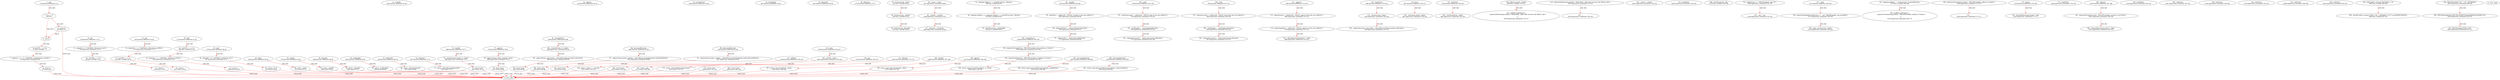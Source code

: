 digraph  {
13 [label="2_ mul\n13-function_definition-3-10", type_label=function_definition];
30 [label="3_ if_a == 0\n30-if-4-6", type_label=if];
1527 [label="3_ end_if", type_label=end_if];
35 [label="4_ return 0;\n35-return-5-5", type_label=return];
37 [label="6_ uint256 c = a * b;\n37-new_variable-7-7", type_label=new_variable];
45 [label="7_ require(c / a == b, \"SafeMath: multiplication overflow\");\n45-expression_statement-8-8", type_label=expression_statement];
57 [label="8_ return c;\n57-return-9-9", type_label=return];
59 [label="10_ div\n59-function_definition-11-15", type_label=function_definition];
76 [label="11_ require(b > 0, \"SafeMath: division by zero\");\n76-expression_statement-12-12", type_label=expression_statement];
86 [label="12_ uint256 c = a / b;\n86-new_variable-13-13", type_label=new_variable];
94 [label="13_ return c;\n94-return-14-14", type_label=return];
96 [label="15_ sub\n96-function_definition-16-20", type_label=function_definition];
113 [label="16_ require(b <= a, \"SafeMath: subtraction overflow\");\n113-expression_statement-17-17", type_label=expression_statement];
123 [label="17_ uint256 c = a - b;\n123-new_variable-18-18", type_label=new_variable];
131 [label="18_ return c;\n131-return-19-19", type_label=return];
133 [label="20_ add\n133-function_definition-21-25", type_label=function_definition];
150 [label="21_ uint256 c = a + b;\n150-new_variable-22-22", type_label=new_variable];
158 [label="22_ require(c >= a, \"SafeMath: addition overflow\");\n158-expression_statement-23-23", type_label=expression_statement];
168 [label="23_ return c;\n168-return-24-24", type_label=return];
170 [label="25_ mod\n170-function_definition-26-29", type_label=function_definition];
187 [label="26_ require(b != 0, \"SafeMath: modulo by zero\");\n187-expression_statement-27-27", type_label=expression_statement];
197 [label="27_ return a % b;\n197-return-28-28", type_label=return];
204 [label="31_ transfer\n204-function_definition-32-32", type_label=function_definition];
219 [label="32_ approve\n219-function_definition-33-33", type_label=function_definition];
234 [label="33_ transferFrom\n234-function_definition-34-34", type_label=function_definition];
253 [label="34_ totalSupply\n253-function_definition-35-35", type_label=function_definition];
261 [label="35_ balanceOf\n261-function_definition-36-36", type_label=function_definition];
273 [label="36_ allowance\n273-function_definition-37-37", type_label=function_definition];
323 [label="41_ string private _name;\n323-new_variable-42-42", type_label=new_variable];
328 [label="42_ string private _symbol;\n328-new_variable-43-43", type_label=new_variable];
333 [label="43_ uint8 private _decimals;\n333-new_variable-44-44", type_label=new_variable];
352 [label="45_ _name = name;\n352-expression_statement-46-46", type_label=expression_statement];
356 [label="46_ _symbol = symbol;\n356-expression_statement-47-47", type_label=expression_statement];
360 [label="47_ _decimals = decimals;\n360-expression_statement-48-48", type_label=expression_statement];
364 [label="49_ name\n364-function_definition-50-52", type_label=function_definition];
373 [label="50_ return _name;\n373-return-51-51", type_label=return];
375 [label="52_ symbol\n375-function_definition-53-55", type_label=function_definition];
384 [label="53_ return _symbol;\n384-return-54-54", type_label=return];
386 [label="55_ decimals\n386-function_definition-56-58", type_label=function_definition];
395 [label="56_ return _decimals;\n395-return-57-57", type_label=return];
408 [label="61_ mapping (address => uint256) private _balances;\n408-new_variable-62-62", type_label=new_variable];
415 [label="62_ mapping (address => mapping (address => uint256)) private _allowed;\n415-new_variable-63-63", type_label=new_variable];
424 [label="63_ uint256 private _totalSupply;\n424-new_variable-64-64", type_label=new_variable];
429 [label="64_ totalSupply\n429-function_definition-65-67", type_label=function_definition];
438 [label="65_ return _totalSupply;\n438-return-66-66", type_label=return];
440 [label="67_ balanceOf\n440-function_definition-68-70", type_label=function_definition];
453 [label="68_ return _balances[owner];\n453-return-69-69", type_label=return];
457 [label="70_ allowance\n457-function_definition-71-73", type_label=function_definition];
474 [label="71_ return _allowed[owner][spender];\n474-return-72-72", type_label=return];
480 [label="73_ transfer\n480-function_definition-74-77", type_label=function_definition];
496 [label="74_ _transfer(msg.sender, to, value);\n496-expression_statement-75-75", type_label=expression_statement];
507 [label="75_ return true;\n507-return-76-76", type_label=return];
510 [label="77_ approve\n510-function_definition-78-81", type_label=function_definition];
526 [label="78_ _approve(msg.sender, spender, value);\n526-expression_statement-79-79", type_label=expression_statement];
537 [label="79_ return true;\n537-return-80-80", type_label=return];
540 [label="81_ transferFrom\n540-function_definition-82-86", type_label=function_definition];
560 [label="82_ _transfer(from, to, value);\n560-expression_statement-83-83", type_label=expression_statement];
569 [label="83_ _approve(from, msg.sender, _allowed[from][msg.sender].sub(value));\n569-expression_statement-84-84", type_label=expression_statement];
591 [label="84_ return true;\n591-return-85-85", type_label=return];
594 [label="86_ increaseAllowance\n594-function_definition-87-90", type_label=function_definition];
610 [label="87_ _approve(msg.sender, spender, _allowed[msg.sender][spender].add(addedValue));\n610-expression_statement-88-88", type_label=expression_statement];
632 [label="88_ return true;\n632-return-89-89", type_label=return];
635 [label="90_ decreaseAllowance\n635-function_definition-91-94", type_label=function_definition];
651 [label="91_ _approve(msg.sender, spender, _allowed[msg.sender][spender].sub(subtractedValue));\n651-expression_statement-92-92", type_label=expression_statement];
673 [label="92_ return true;\n673-return-93-93", type_label=return];
676 [label="94_ _transfer\n676-function_definition-95-100", type_label=function_definition];
692 [label="95_ require(to != address(0), \"ERC20: transfer to the zero address\");\n692-expression_statement-96-96", type_label=expression_statement];
704 [label="96_ _balances[from] = _balances[from].sub(value);\n704-expression_statement-97-97", type_label=expression_statement];
717 [label="97_ _balances[to] = _balances[to].add(value);\n717-expression_statement-98-98", type_label=expression_statement];
738 [label="100_ _mint\n738-function_definition-101-106", type_label=function_definition];
750 [label="101_ require(account != address(0), \"ERC20: mint to the zero address\");\n750-expression_statement-102-102", type_label=expression_statement];
762 [label="102_ _totalSupply = _totalSupply.add(value);\n762-expression_statement-103-103", type_label=expression_statement];
771 [label="103_ _balances[account] = _balances[account].add(value);\n771-expression_statement-104-104", type_label=expression_statement];
794 [label="106_ _burn\n794-function_definition-107-112", type_label=function_definition];
806 [label="107_ require(account != address(0), \"ERC20: burn from the zero address\");\n806-expression_statement-108-108", type_label=expression_statement];
818 [label="108_ _totalSupply = _totalSupply.sub(value);\n818-expression_statement-109-109", type_label=expression_statement];
827 [label="109_ _balances[account] = _balances[account].sub(value);\n827-expression_statement-110-110", type_label=expression_statement];
850 [label="112_ _approve\n850-function_definition-113-118", type_label=function_definition];
866 [label="113_ require(owner != address(0), \"ERC20: approve from the zero address\");\n866-expression_statement-114-114", type_label=expression_statement];
878 [label="114_ require(spender != address(0), \"ERC20: approve to the zero address\");\n878-expression_statement-115-115", type_label=expression_statement];
890 [label="115_ _allowed[owner][spender] = value;\n890-expression_statement-116-116", type_label=expression_statement];
906 [label="118_ _burnFrom\n906-function_definition-119-122", type_label=function_definition];
918 [label="119_ _burn(account, value);\n918-expression_statement-120-120", type_label=expression_statement];
925 [label="120_ _approve(account, msg.sender, _allowed[account][msg.sender].sub(value));\n925-expression_statement-121-121", type_label=expression_statement];
953 [label="124_ burn\n953-function_definition-125-127", type_label=function_definition];
961 [label="125_ _burn(msg.sender, value);\n961-expression_statement-126-126", type_label=expression_statement];
970 [label="127_ burnFrom\n970-function_definition-128-130", type_label=function_definition];
982 [label="128_ _burnFrom(from, value);\n982-expression_statement-129-129", type_label=expression_statement];
995 [label="132_ address private _minter;\n995-new_variable-133-133", type_label=new_variable];
1000 [label="133_ modifier onlyMinter() {\n        require(isMinter(msg.sender), \"MinterRole: caller does not have the Minter role\");\n        _;\n    }\n1000-expression_statement-134-137", type_label=expression_statement];
1003 [label="134_ require(isMinter(msg.sender), \"MinterRole: caller does not have the Minter role\");\n1003-expression_statement-135-135", type_label=expression_statement];
1016 [label="135_ _;\n1016-expression_statement-136-136", type_label=expression_statement];
1018 [label="137_ isMinter\n1018-function_definition-138-140", type_label=function_definition];
1031 [label="138_ return _minter == account;\n1031-return-139-139", type_label=return];
1041 [label="141_ _minter = minter;\n1041-expression_statement-142-142", type_label=expression_statement];
1045 [label="143_ mint\n1045-function_definition-144-147", type_label=function_definition];
1056 [label="143_ onlyMinter\n1056-expression_statement-144-144", type_label=expression_statement];
1063 [label="144_ _mint(to, value);\n1063-expression_statement-145-145", type_label=expression_statement];
1070 [label="145_ return true;\n1070-return-146-146", type_label=return];
1079 [label="149_ uint256 private _cap;\n1079-new_variable-150-150", type_label=new_variable];
1090 [label="151_ require(cap > 0, \"ERC20Capped: cap is 0\");\n1090-expression_statement-152-152", type_label=expression_statement];
1100 [label="152_ _cap = cap;\n1100-expression_statement-153-153", type_label=expression_statement];
1104 [label="154_ cap\n1104-function_definition-155-157", type_label=function_definition];
1113 [label="155_ return _cap;\n1113-return-156-156", type_label=return];
1115 [label="157_ _mint\n1115-function_definition-158-161", type_label=function_definition];
1127 [label="158_ require(totalSupply().add(value) <= _cap, \"ERC20Capped: cap exceeded\");\n1127-expression_statement-159-159", type_label=expression_statement];
1143 [label="159_ super._mint(account, value);\n1143-expression_statement-160-160", type_label=expression_statement];
1176 [label="167_ mapping (address => bool) private _frozenAddresses;\n1176-new_variable-168-168", type_label=new_variable];
1183 [label="168_ modifier notFrozen() {\n        require(!isFrozen(msg.sender), \"ERC20Freezable: address is frozen\");\n        _;\n    }\n1183-expression_statement-169-172", type_label=expression_statement];
1186 [label="169_ require(!isFrozen(msg.sender), \"ERC20Freezable: address is frozen\");\n1186-expression_statement-170-170", type_label=expression_statement];
1200 [label="170_ _;\n1200-expression_statement-171-171", type_label=expression_statement];
1202 [label="172_ isFrozen\n1202-function_definition-173-175", type_label=function_definition];
1215 [label="173_ return _frozenAddresses[account];\n1215-return-174-174", type_label=return];
1219 [label="175_ freeze\n1219-function_definition-176-180", type_label=function_definition];
1226 [label="175_ onlyMinter\n1226-expression_statement-176-176", type_label=expression_statement];
1233 [label="176_ _frozenAddresses[account] = true;\n1233-expression_statement-177-177", type_label=expression_statement];
1244 [label="178_ return true;\n1244-return-179-179", type_label=return];
1247 [label="180_ unfreeze\n1247-function_definition-181-186", type_label=function_definition];
1254 [label="180_ onlyMinter\n1254-expression_statement-181-181", type_label=expression_statement];
1261 [label="181_ require(isFrozen(account), \"ERC20Freezable: account is not frozen\");\n1261-expression_statement-182-182", type_label=expression_statement];
1272 [label="182_ _frozenAddresses[account] = false;\n1272-expression_statement-183-183", type_label=expression_statement];
1283 [label="184_ return true;\n1283-return-185-185", type_label=return];
1286 [label="186_ transfer\n1286-function_definition-187-189", type_label=function_definition];
1297 [label="186_ notFrozen\n1297-expression_statement-187-187", type_label=expression_statement];
1304 [label="187_ return super.transfer(to, value);\n1304-return-188-188", type_label=return];
1313 [label="189_ approve\n1313-function_definition-190-192", type_label=function_definition];
1324 [label="189_ notFrozen\n1324-expression_statement-190-190", type_label=expression_statement];
1331 [label="190_ return super.approve(spender, value);\n1331-return-191-191", type_label=return];
1340 [label="192_ transferFrom\n1340-function_definition-193-197", type_label=function_definition];
1355 [label="192_ notFrozen\n1355-expression_statement-193-193", type_label=expression_statement];
1362 [label="193_ require(!isFrozen(from), \"ERC20Freezable: from address is frozen\");\n1362-expression_statement-194-194", type_label=expression_statement];
1374 [label="194_ require(!isFrozen(to), \"ERC20Freezable: to address is frozen\");\n1374-expression_statement-195-195", type_label=expression_statement];
1386 [label="195_ return super.transferFrom(from, to, value);\n1386-return-196-196", type_label=return];
1397 [label="197_ increaseAllowance\n1397-function_definition-198-200", type_label=function_definition];
1408 [label="197_ notFrozen\n1408-expression_statement-198-198", type_label=expression_statement];
1415 [label="198_ return super.increaseAllowance(spender, addedValue);\n1415-return-199-199", type_label=return];
1424 [label="200_ decreaseAllowance\n1424-function_definition-201-203", type_label=function_definition];
1435 [label="200_ notFrozen\n1435-expression_statement-201-201", type_label=expression_statement];
1442 [label="201_ return super.decreaseAllowance(spender, subtractedValue);\n1442-return-202-202", type_label=return];
1463 [label="205_ uint8 public constant DECIMALS = 18;\n1463-new_variable-206-206", type_label=new_variable];
1469 [label="206_ uint256 public constant TOTAL_CAP = 40000000 * (10 ** uint256(DECIMALS));\n1469-new_variable-207-207", type_label=new_variable];
1483 [label="208_ ERC20Detailed(\"L2T\", \"L2T\", DECIMALS)\n1483-expression_statement-209-209", type_label=expression_statement];
1493 [label="209_ ERC20Mintable(0xCA35b7d915458EF540aDe6068dFe2F44E8fa733c)\n1493-expression_statement-210-210", type_label=expression_statement];
1497 [label="210_ ERC20Capped(TOTAL_CAP)\n1497-expression_statement-211-211", type_label=expression_statement];
1 [label="0_ start_node", type_label=start];
2 [label="0_ exit_node", type_label=exit];
13 -> 30  [color=red, controlflow_type=next_line, edge_type=CFG_edge, key=0, label=next_line];
30 -> 35  [color=red, controlflow_type=pos_next, edge_type=CFG_edge, key=0, label=pos_next];
30 -> 1527  [color=red, controlflow_type=neg_next, edge_type=CFG_edge, key=0, label=neg_next];
1527 -> 37  [color=red, controlflow_type=next_line, edge_type=CFG_edge, key=0, label=next_line];
35 -> 1527  [color=red, controlflow_type=end_if, edge_type=CFG_edge, key=0, label=end_if];
35 -> 2  [color=red, controlflow_type=return_exit, edge_type=CFG_edge, key=0, label=return_exit];
37 -> 45  [color=red, controlflow_type=next_line, edge_type=CFG_edge, key=0, label=next_line];
45 -> 57  [color=red, controlflow_type=next_line, edge_type=CFG_edge, key=0, label=next_line];
57 -> 2  [color=red, controlflow_type=return_exit, edge_type=CFG_edge, key=0, label=return_exit];
59 -> 76  [color=red, controlflow_type=next_line, edge_type=CFG_edge, key=0, label=next_line];
76 -> 86  [color=red, controlflow_type=next_line, edge_type=CFG_edge, key=0, label=next_line];
86 -> 94  [color=red, controlflow_type=next_line, edge_type=CFG_edge, key=0, label=next_line];
94 -> 2  [color=red, controlflow_type=return_exit, edge_type=CFG_edge, key=0, label=return_exit];
96 -> 113  [color=red, controlflow_type=next_line, edge_type=CFG_edge, key=0, label=next_line];
113 -> 123  [color=red, controlflow_type=next_line, edge_type=CFG_edge, key=0, label=next_line];
123 -> 131  [color=red, controlflow_type=next_line, edge_type=CFG_edge, key=0, label=next_line];
131 -> 2  [color=red, controlflow_type=return_exit, edge_type=CFG_edge, key=0, label=return_exit];
133 -> 150  [color=red, controlflow_type=next_line, edge_type=CFG_edge, key=0, label=next_line];
150 -> 158  [color=red, controlflow_type=next_line, edge_type=CFG_edge, key=0, label=next_line];
158 -> 168  [color=red, controlflow_type=next_line, edge_type=CFG_edge, key=0, label=next_line];
168 -> 2  [color=red, controlflow_type=return_exit, edge_type=CFG_edge, key=0, label=return_exit];
170 -> 187  [color=red, controlflow_type=next_line, edge_type=CFG_edge, key=0, label=next_line];
187 -> 197  [color=red, controlflow_type=next_line, edge_type=CFG_edge, key=0, label=next_line];
197 -> 2  [color=red, controlflow_type=return_exit, edge_type=CFG_edge, key=0, label=return_exit];
323 -> 328  [color=red, controlflow_type=next_line, edge_type=CFG_edge, key=0, label=next_line];
328 -> 333  [color=red, controlflow_type=next_line, edge_type=CFG_edge, key=0, label=next_line];
352 -> 356  [color=red, controlflow_type=next_line, edge_type=CFG_edge, key=0, label=next_line];
356 -> 360  [color=red, controlflow_type=next_line, edge_type=CFG_edge, key=0, label=next_line];
364 -> 373  [color=red, controlflow_type=next_line, edge_type=CFG_edge, key=0, label=next_line];
373 -> 2  [color=red, controlflow_type=return_exit, edge_type=CFG_edge, key=0, label=return_exit];
375 -> 384  [color=red, controlflow_type=next_line, edge_type=CFG_edge, key=0, label=next_line];
384 -> 2  [color=red, controlflow_type=return_exit, edge_type=CFG_edge, key=0, label=return_exit];
386 -> 395  [color=red, controlflow_type=next_line, edge_type=CFG_edge, key=0, label=next_line];
395 -> 2  [color=red, controlflow_type=return_exit, edge_type=CFG_edge, key=0, label=return_exit];
408 -> 415  [color=red, controlflow_type=next_line, edge_type=CFG_edge, key=0, label=next_line];
415 -> 424  [color=red, controlflow_type=next_line, edge_type=CFG_edge, key=0, label=next_line];
429 -> 438  [color=red, controlflow_type=next_line, edge_type=CFG_edge, key=0, label=next_line];
438 -> 2  [color=red, controlflow_type=return_exit, edge_type=CFG_edge, key=0, label=return_exit];
440 -> 453  [color=red, controlflow_type=next_line, edge_type=CFG_edge, key=0, label=next_line];
453 -> 2  [color=red, controlflow_type=return_exit, edge_type=CFG_edge, key=0, label=return_exit];
457 -> 474  [color=red, controlflow_type=next_line, edge_type=CFG_edge, key=0, label=next_line];
474 -> 2  [color=red, controlflow_type=return_exit, edge_type=CFG_edge, key=0, label=return_exit];
480 -> 496  [color=red, controlflow_type=next_line, edge_type=CFG_edge, key=0, label=next_line];
496 -> 507  [color=red, controlflow_type=next_line, edge_type=CFG_edge, key=0, label=next_line];
507 -> 2  [color=red, controlflow_type=return_exit, edge_type=CFG_edge, key=0, label=return_exit];
510 -> 526  [color=red, controlflow_type=next_line, edge_type=CFG_edge, key=0, label=next_line];
526 -> 537  [color=red, controlflow_type=next_line, edge_type=CFG_edge, key=0, label=next_line];
537 -> 2  [color=red, controlflow_type=return_exit, edge_type=CFG_edge, key=0, label=return_exit];
540 -> 560  [color=red, controlflow_type=next_line, edge_type=CFG_edge, key=0, label=next_line];
560 -> 569  [color=red, controlflow_type=next_line, edge_type=CFG_edge, key=0, label=next_line];
569 -> 591  [color=red, controlflow_type=next_line, edge_type=CFG_edge, key=0, label=next_line];
591 -> 2  [color=red, controlflow_type=return_exit, edge_type=CFG_edge, key=0, label=return_exit];
594 -> 610  [color=red, controlflow_type=next_line, edge_type=CFG_edge, key=0, label=next_line];
610 -> 632  [color=red, controlflow_type=next_line, edge_type=CFG_edge, key=0, label=next_line];
632 -> 2  [color=red, controlflow_type=return_exit, edge_type=CFG_edge, key=0, label=return_exit];
635 -> 651  [color=red, controlflow_type=next_line, edge_type=CFG_edge, key=0, label=next_line];
651 -> 673  [color=red, controlflow_type=next_line, edge_type=CFG_edge, key=0, label=next_line];
673 -> 2  [color=red, controlflow_type=return_exit, edge_type=CFG_edge, key=0, label=return_exit];
676 -> 692  [color=red, controlflow_type=next_line, edge_type=CFG_edge, key=0, label=next_line];
692 -> 704  [color=red, controlflow_type=next_line, edge_type=CFG_edge, key=0, label=next_line];
704 -> 717  [color=red, controlflow_type=next_line, edge_type=CFG_edge, key=0, label=next_line];
738 -> 750  [color=red, controlflow_type=next_line, edge_type=CFG_edge, key=0, label=next_line];
750 -> 762  [color=red, controlflow_type=next_line, edge_type=CFG_edge, key=0, label=next_line];
762 -> 771  [color=red, controlflow_type=next_line, edge_type=CFG_edge, key=0, label=next_line];
794 -> 806  [color=red, controlflow_type=next_line, edge_type=CFG_edge, key=0, label=next_line];
806 -> 818  [color=red, controlflow_type=next_line, edge_type=CFG_edge, key=0, label=next_line];
818 -> 827  [color=red, controlflow_type=next_line, edge_type=CFG_edge, key=0, label=next_line];
850 -> 866  [color=red, controlflow_type=next_line, edge_type=CFG_edge, key=0, label=next_line];
866 -> 878  [color=red, controlflow_type=next_line, edge_type=CFG_edge, key=0, label=next_line];
878 -> 890  [color=red, controlflow_type=next_line, edge_type=CFG_edge, key=0, label=next_line];
906 -> 918  [color=red, controlflow_type=next_line, edge_type=CFG_edge, key=0, label=next_line];
918 -> 925  [color=red, controlflow_type=next_line, edge_type=CFG_edge, key=0, label=next_line];
953 -> 961  [color=red, controlflow_type=next_line, edge_type=CFG_edge, key=0, label=next_line];
970 -> 982  [color=red, controlflow_type=next_line, edge_type=CFG_edge, key=0, label=next_line];
995 -> 1000  [color=red, controlflow_type=next_line, edge_type=CFG_edge, key=0, label=next_line];
1003 -> 1016  [color=red, controlflow_type=next_line, edge_type=CFG_edge, key=0, label=next_line];
1018 -> 1031  [color=red, controlflow_type=next_line, edge_type=CFG_edge, key=0, label=next_line];
1031 -> 2  [color=red, controlflow_type=return_exit, edge_type=CFG_edge, key=0, label=return_exit];
1045 -> 1063  [color=red, controlflow_type=next_line, edge_type=CFG_edge, key=0, label=next_line];
1063 -> 1070  [color=red, controlflow_type=next_line, edge_type=CFG_edge, key=0, label=next_line];
1070 -> 2  [color=red, controlflow_type=return_exit, edge_type=CFG_edge, key=0, label=return_exit];
1090 -> 1100  [color=red, controlflow_type=next_line, edge_type=CFG_edge, key=0, label=next_line];
1104 -> 1113  [color=red, controlflow_type=next_line, edge_type=CFG_edge, key=0, label=next_line];
1113 -> 2  [color=red, controlflow_type=return_exit, edge_type=CFG_edge, key=0, label=return_exit];
1115 -> 1127  [color=red, controlflow_type=next_line, edge_type=CFG_edge, key=0, label=next_line];
1127 -> 1143  [color=red, controlflow_type=next_line, edge_type=CFG_edge, key=0, label=next_line];
1176 -> 1183  [color=red, controlflow_type=next_line, edge_type=CFG_edge, key=0, label=next_line];
1186 -> 1200  [color=red, controlflow_type=next_line, edge_type=CFG_edge, key=0, label=next_line];
1202 -> 1215  [color=red, controlflow_type=next_line, edge_type=CFG_edge, key=0, label=next_line];
1215 -> 2  [color=red, controlflow_type=return_exit, edge_type=CFG_edge, key=0, label=return_exit];
1219 -> 1233  [color=red, controlflow_type=next_line, edge_type=CFG_edge, key=0, label=next_line];
1244 -> 2  [color=red, controlflow_type=return_exit, edge_type=CFG_edge, key=0, label=return_exit];
1247 -> 1261  [color=red, controlflow_type=next_line, edge_type=CFG_edge, key=0, label=next_line];
1261 -> 1272  [color=red, controlflow_type=next_line, edge_type=CFG_edge, key=0, label=next_line];
1283 -> 2  [color=red, controlflow_type=return_exit, edge_type=CFG_edge, key=0, label=return_exit];
1286 -> 1304  [color=red, controlflow_type=next_line, edge_type=CFG_edge, key=0, label=next_line];
1304 -> 2  [color=red, controlflow_type=return_exit, edge_type=CFG_edge, key=0, label=return_exit];
1313 -> 1331  [color=red, controlflow_type=next_line, edge_type=CFG_edge, key=0, label=next_line];
1331 -> 2  [color=red, controlflow_type=return_exit, edge_type=CFG_edge, key=0, label=return_exit];
1340 -> 1362  [color=red, controlflow_type=next_line, edge_type=CFG_edge, key=0, label=next_line];
1362 -> 1374  [color=red, controlflow_type=next_line, edge_type=CFG_edge, key=0, label=next_line];
1374 -> 1386  [color=red, controlflow_type=next_line, edge_type=CFG_edge, key=0, label=next_line];
1386 -> 2  [color=red, controlflow_type=return_exit, edge_type=CFG_edge, key=0, label=return_exit];
1397 -> 1415  [color=red, controlflow_type=next_line, edge_type=CFG_edge, key=0, label=next_line];
1415 -> 2  [color=red, controlflow_type=return_exit, edge_type=CFG_edge, key=0, label=return_exit];
1424 -> 1442  [color=red, controlflow_type=next_line, edge_type=CFG_edge, key=0, label=next_line];
1442 -> 2  [color=red, controlflow_type=return_exit, edge_type=CFG_edge, key=0, label=return_exit];
1463 -> 1469  [color=red, controlflow_type=next_line, edge_type=CFG_edge, key=0, label=next_line];
1483 -> 1493  [color=red, controlflow_type=next_line, edge_type=CFG_edge, key=0, label=next_line];
1493 -> 1497  [color=red, controlflow_type=next_line, edge_type=CFG_edge, key=0, label=next_line];
}
